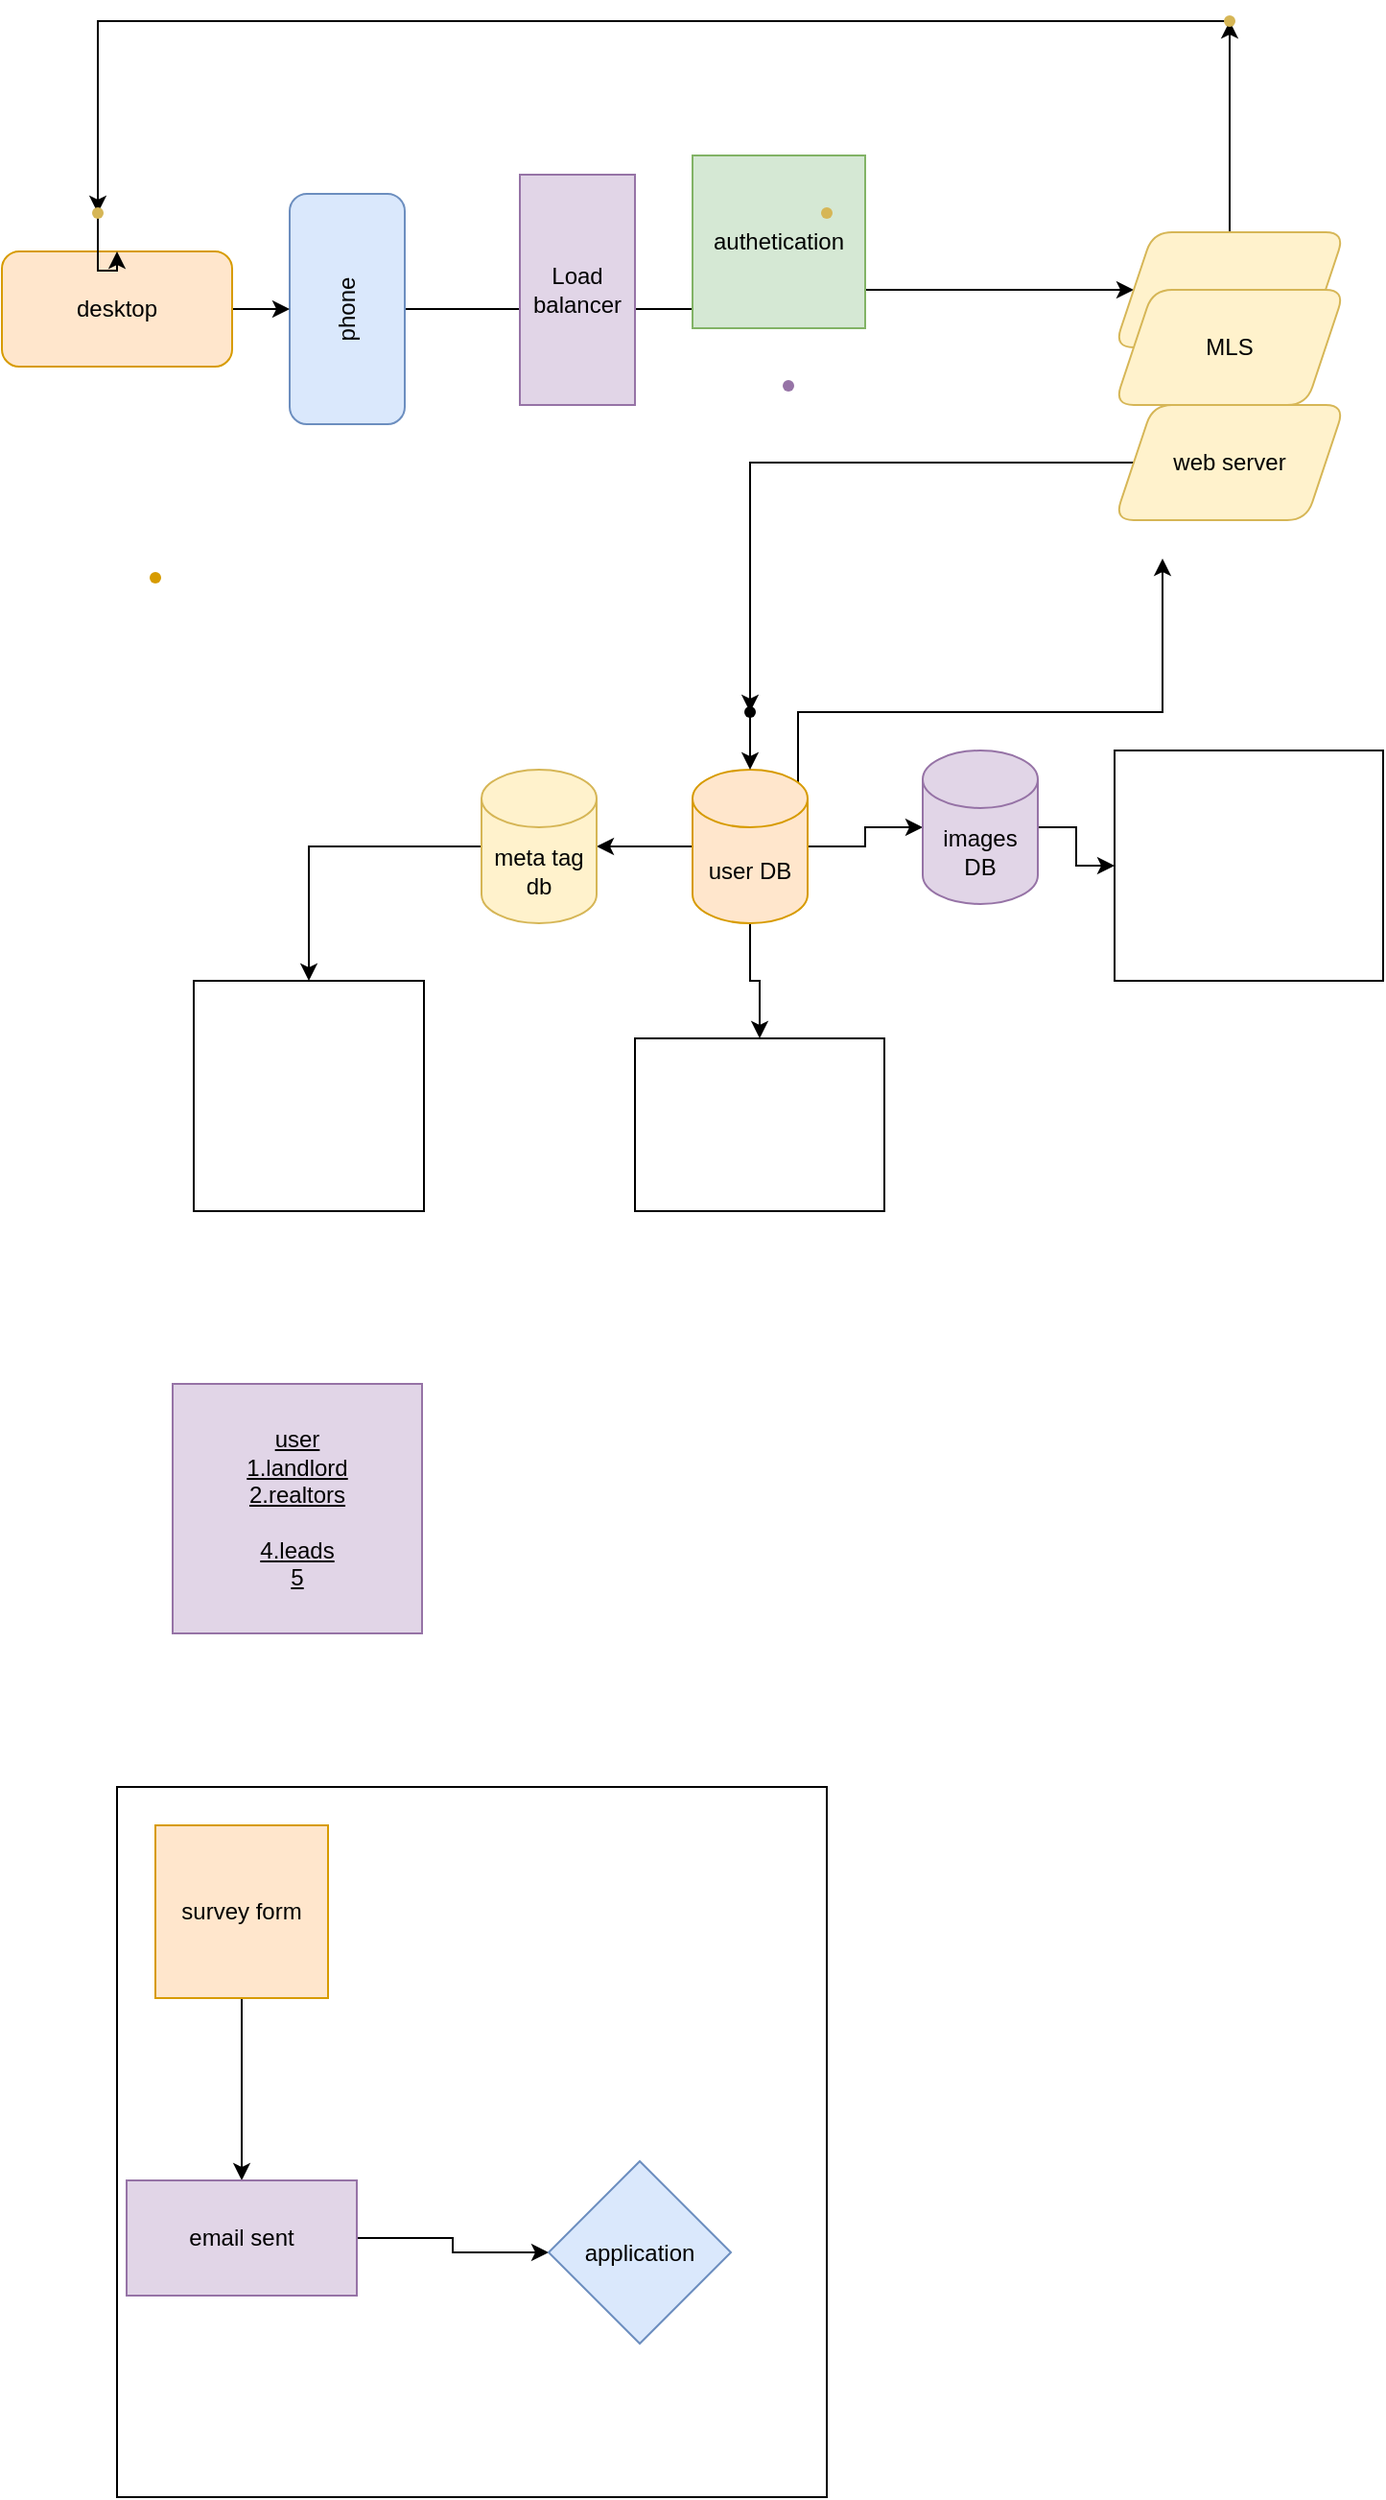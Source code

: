 <mxfile version="24.7.17">
  <diagram name="Page-1" id="EH5a1Qj8Cx54n27qNIUy">
    <mxGraphModel dx="2206" dy="1859" grid="1" gridSize="10" guides="1" tooltips="1" connect="1" arrows="1" fold="1" page="1" pageScale="1" pageWidth="850" pageHeight="1100" math="0" shadow="0">
      <root>
        <mxCell id="0" />
        <mxCell id="1" parent="0" />
        <mxCell id="-kl_pbeFkhA-RbGxBzvX-4" value="" style="edgeStyle=orthogonalEdgeStyle;rounded=0;orthogonalLoop=1;jettySize=auto;html=1;" edge="1" parent="1" source="-kl_pbeFkhA-RbGxBzvX-2" target="-kl_pbeFkhA-RbGxBzvX-3">
          <mxGeometry relative="1" as="geometry" />
        </mxCell>
        <mxCell id="-kl_pbeFkhA-RbGxBzvX-2" value="phone" style="rounded=1;whiteSpace=wrap;html=1;rotation=-90;fillColor=#dae8fc;strokeColor=#6c8ebf;" vertex="1" parent="1">
          <mxGeometry x="80" y="90" width="120" height="60" as="geometry" />
        </mxCell>
        <mxCell id="-kl_pbeFkhA-RbGxBzvX-46" value="" style="edgeStyle=orthogonalEdgeStyle;rounded=0;orthogonalLoop=1;jettySize=auto;html=1;" edge="1" parent="1" source="-kl_pbeFkhA-RbGxBzvX-3" target="-kl_pbeFkhA-RbGxBzvX-45">
          <mxGeometry relative="1" as="geometry" />
        </mxCell>
        <mxCell id="-kl_pbeFkhA-RbGxBzvX-3" value="" style="shape=parallelogram;perimeter=parallelogramPerimeter;whiteSpace=wrap;html=1;fixedSize=1;rounded=1;fillColor=#fff2cc;strokeColor=#d6b656;" vertex="1" parent="1">
          <mxGeometry x="540" y="80" width="120" height="60" as="geometry" />
        </mxCell>
        <mxCell id="-kl_pbeFkhA-RbGxBzvX-5" value="MLS" style="shape=parallelogram;perimeter=parallelogramPerimeter;whiteSpace=wrap;html=1;fixedSize=1;rounded=1;fillColor=#fff2cc;strokeColor=#d6b656;" vertex="1" parent="1">
          <mxGeometry x="540" y="110" width="120" height="60" as="geometry" />
        </mxCell>
        <mxCell id="-kl_pbeFkhA-RbGxBzvX-8" value="" style="edgeStyle=orthogonalEdgeStyle;rounded=0;orthogonalLoop=1;jettySize=auto;html=1;" edge="1" parent="1" source="-kl_pbeFkhA-RbGxBzvX-6" target="-kl_pbeFkhA-RbGxBzvX-7">
          <mxGeometry relative="1" as="geometry" />
        </mxCell>
        <mxCell id="-kl_pbeFkhA-RbGxBzvX-6" value="web server" style="shape=parallelogram;perimeter=parallelogramPerimeter;whiteSpace=wrap;html=1;fixedSize=1;rounded=1;fillColor=#fff2cc;strokeColor=#d6b656;" vertex="1" parent="1">
          <mxGeometry x="540" y="170" width="120" height="60" as="geometry" />
        </mxCell>
        <mxCell id="-kl_pbeFkhA-RbGxBzvX-50" value="" style="edgeStyle=orthogonalEdgeStyle;rounded=0;orthogonalLoop=1;jettySize=auto;html=1;entryX=0;entryY=1;entryDx=0;entryDy=0;exitX=1;exitY=0;exitDx=0;exitDy=15;exitPerimeter=0;" edge="1" parent="1" source="-kl_pbeFkhA-RbGxBzvX-9">
          <mxGeometry relative="1" as="geometry">
            <mxPoint x="395" y="350" as="sourcePoint" />
            <mxPoint x="565" y="250" as="targetPoint" />
            <Array as="points">
              <mxPoint x="375" y="375" />
              <mxPoint x="375" y="330" />
              <mxPoint x="565" y="330" />
            </Array>
          </mxGeometry>
        </mxCell>
        <mxCell id="-kl_pbeFkhA-RbGxBzvX-7" value="" style="shape=waypoint;sketch=0;size=6;pointerEvents=1;points=[];fillColor=default;resizable=0;rotatable=0;perimeter=centerPerimeter;snapToPoint=1;rounded=1;" vertex="1" parent="1">
          <mxGeometry x="340" y="320" width="20" height="20" as="geometry" />
        </mxCell>
        <mxCell id="-kl_pbeFkhA-RbGxBzvX-17" value="" style="edgeStyle=orthogonalEdgeStyle;rounded=0;orthogonalLoop=1;jettySize=auto;html=1;" edge="1" parent="1" source="-kl_pbeFkhA-RbGxBzvX-9" target="-kl_pbeFkhA-RbGxBzvX-16">
          <mxGeometry relative="1" as="geometry" />
        </mxCell>
        <mxCell id="-kl_pbeFkhA-RbGxBzvX-19" value="" style="edgeStyle=orthogonalEdgeStyle;rounded=0;orthogonalLoop=1;jettySize=auto;html=1;" edge="1" parent="1" source="-kl_pbeFkhA-RbGxBzvX-9" target="-kl_pbeFkhA-RbGxBzvX-11">
          <mxGeometry relative="1" as="geometry" />
        </mxCell>
        <mxCell id="-kl_pbeFkhA-RbGxBzvX-20" value="" style="edgeStyle=orthogonalEdgeStyle;rounded=0;orthogonalLoop=1;jettySize=auto;html=1;" edge="1" parent="1" source="-kl_pbeFkhA-RbGxBzvX-9" target="-kl_pbeFkhA-RbGxBzvX-10">
          <mxGeometry relative="1" as="geometry" />
        </mxCell>
        <mxCell id="-kl_pbeFkhA-RbGxBzvX-9" value="user DB" style="shape=cylinder3;whiteSpace=wrap;html=1;boundedLbl=1;backgroundOutline=1;size=15;fillColor=#ffe6cc;strokeColor=#d79b00;" vertex="1" parent="1">
          <mxGeometry x="320" y="360" width="60" height="80" as="geometry" />
        </mxCell>
        <mxCell id="-kl_pbeFkhA-RbGxBzvX-15" value="" style="edgeStyle=orthogonalEdgeStyle;rounded=0;orthogonalLoop=1;jettySize=auto;html=1;" edge="1" parent="1" source="-kl_pbeFkhA-RbGxBzvX-10" target="-kl_pbeFkhA-RbGxBzvX-14">
          <mxGeometry relative="1" as="geometry" />
        </mxCell>
        <mxCell id="-kl_pbeFkhA-RbGxBzvX-10" value="meta tag db" style="shape=cylinder3;whiteSpace=wrap;html=1;boundedLbl=1;backgroundOutline=1;size=15;fillColor=#fff2cc;strokeColor=#d6b656;" vertex="1" parent="1">
          <mxGeometry x="210" y="360" width="60" height="80" as="geometry" />
        </mxCell>
        <mxCell id="-kl_pbeFkhA-RbGxBzvX-22" value="" style="edgeStyle=orthogonalEdgeStyle;rounded=0;orthogonalLoop=1;jettySize=auto;html=1;" edge="1" parent="1" source="-kl_pbeFkhA-RbGxBzvX-11" target="-kl_pbeFkhA-RbGxBzvX-21">
          <mxGeometry relative="1" as="geometry" />
        </mxCell>
        <mxCell id="-kl_pbeFkhA-RbGxBzvX-11" value="images DB" style="shape=cylinder3;whiteSpace=wrap;html=1;boundedLbl=1;backgroundOutline=1;size=15;fillColor=#e1d5e7;strokeColor=#9673a6;" vertex="1" parent="1">
          <mxGeometry x="440" y="350" width="60" height="80" as="geometry" />
        </mxCell>
        <mxCell id="-kl_pbeFkhA-RbGxBzvX-30" value="" style="edgeStyle=orthogonalEdgeStyle;rounded=0;orthogonalLoop=1;jettySize=auto;html=1;" edge="1" parent="1" source="-kl_pbeFkhA-RbGxBzvX-13" target="-kl_pbeFkhA-RbGxBzvX-2">
          <mxGeometry relative="1" as="geometry" />
        </mxCell>
        <mxCell id="-kl_pbeFkhA-RbGxBzvX-13" value="desktop" style="rounded=1;whiteSpace=wrap;html=1;fillColor=#ffe6cc;strokeColor=#d79b00;" vertex="1" parent="1">
          <mxGeometry x="-40" y="90" width="120" height="60" as="geometry" />
        </mxCell>
        <mxCell id="-kl_pbeFkhA-RbGxBzvX-14" value="" style="whiteSpace=wrap;html=1;" vertex="1" parent="1">
          <mxGeometry x="60" y="470" width="120" height="120" as="geometry" />
        </mxCell>
        <mxCell id="-kl_pbeFkhA-RbGxBzvX-16" value="" style="whiteSpace=wrap;html=1;" vertex="1" parent="1">
          <mxGeometry x="290" y="500" width="130" height="90" as="geometry" />
        </mxCell>
        <mxCell id="-kl_pbeFkhA-RbGxBzvX-18" value="Load balancer" style="rounded=0;whiteSpace=wrap;html=1;direction=south;fillColor=#e1d5e7;strokeColor=#9673a6;" vertex="1" parent="1">
          <mxGeometry x="230" y="50" width="60" height="120" as="geometry" />
        </mxCell>
        <mxCell id="-kl_pbeFkhA-RbGxBzvX-21" value="" style="whiteSpace=wrap;html=1;" vertex="1" parent="1">
          <mxGeometry x="540" y="350" width="140" height="120" as="geometry" />
        </mxCell>
        <mxCell id="-kl_pbeFkhA-RbGxBzvX-25" value="" style="shape=waypoint;sketch=0;size=6;pointerEvents=1;points=[];fillColor=#ffe6cc;resizable=0;rotatable=0;perimeter=centerPerimeter;snapToPoint=1;strokeColor=#d79b00;rounded=1;" vertex="1" parent="1">
          <mxGeometry x="30" y="250" width="20" height="20" as="geometry" />
        </mxCell>
        <mxCell id="-kl_pbeFkhA-RbGxBzvX-28" value="" style="shape=waypoint;sketch=0;size=6;pointerEvents=1;points=[];fillColor=#e1d5e7;resizable=0;rotatable=0;perimeter=centerPerimeter;snapToPoint=1;strokeColor=#9673a6;" vertex="1" parent="1">
          <mxGeometry x="360" y="150" width="20" height="20" as="geometry" />
        </mxCell>
        <mxCell id="-kl_pbeFkhA-RbGxBzvX-31" value="authetication" style="whiteSpace=wrap;html=1;aspect=fixed;fillColor=#d5e8d4;strokeColor=#82b366;" vertex="1" parent="1">
          <mxGeometry x="320" y="40" width="90" height="90" as="geometry" />
        </mxCell>
        <mxCell id="-kl_pbeFkhA-RbGxBzvX-32" style="edgeStyle=orthogonalEdgeStyle;rounded=0;orthogonalLoop=1;jettySize=auto;html=1;entryX=0.5;entryY=0;entryDx=0;entryDy=0;entryPerimeter=0;" edge="1" parent="1" source="-kl_pbeFkhA-RbGxBzvX-7" target="-kl_pbeFkhA-RbGxBzvX-9">
          <mxGeometry relative="1" as="geometry" />
        </mxCell>
        <mxCell id="-kl_pbeFkhA-RbGxBzvX-33" value="&lt;u&gt;user&lt;/u&gt;&lt;div&gt;&lt;u&gt;1.landlord&lt;/u&gt;&lt;/div&gt;&lt;div&gt;&lt;u&gt;2.realtors&lt;/u&gt;&lt;/div&gt;&lt;div&gt;&lt;br&gt;&lt;/div&gt;&lt;div&gt;&lt;u&gt;4.leads&lt;/u&gt;&lt;/div&gt;&lt;div&gt;&lt;u&gt;5&lt;/u&gt;&lt;/div&gt;" style="whiteSpace=wrap;html=1;aspect=fixed;fillColor=#e1d5e7;strokeColor=#9673a6;" vertex="1" parent="1">
          <mxGeometry x="49" y="680" width="130" height="130" as="geometry" />
        </mxCell>
        <mxCell id="-kl_pbeFkhA-RbGxBzvX-34" value="" style="whiteSpace=wrap;html=1;aspect=fixed;" vertex="1" parent="1">
          <mxGeometry x="20" y="890" width="370" height="370" as="geometry" />
        </mxCell>
        <mxCell id="-kl_pbeFkhA-RbGxBzvX-37" value="" style="edgeStyle=orthogonalEdgeStyle;rounded=0;orthogonalLoop=1;jettySize=auto;html=1;" edge="1" parent="1" source="-kl_pbeFkhA-RbGxBzvX-35" target="-kl_pbeFkhA-RbGxBzvX-36">
          <mxGeometry relative="1" as="geometry" />
        </mxCell>
        <mxCell id="-kl_pbeFkhA-RbGxBzvX-35" value="survey form" style="whiteSpace=wrap;html=1;aspect=fixed;fillColor=#ffe6cc;strokeColor=#d79b00;" vertex="1" parent="1">
          <mxGeometry x="40" y="910" width="90" height="90" as="geometry" />
        </mxCell>
        <mxCell id="-kl_pbeFkhA-RbGxBzvX-39" value="" style="edgeStyle=orthogonalEdgeStyle;rounded=0;orthogonalLoop=1;jettySize=auto;html=1;" edge="1" parent="1" source="-kl_pbeFkhA-RbGxBzvX-36" target="-kl_pbeFkhA-RbGxBzvX-38">
          <mxGeometry relative="1" as="geometry" />
        </mxCell>
        <mxCell id="-kl_pbeFkhA-RbGxBzvX-36" value="email sent" style="whiteSpace=wrap;html=1;fillColor=#e1d5e7;strokeColor=#9673a6;" vertex="1" parent="1">
          <mxGeometry x="25" y="1095" width="120" height="60" as="geometry" />
        </mxCell>
        <mxCell id="-kl_pbeFkhA-RbGxBzvX-38" value="application" style="rhombus;whiteSpace=wrap;html=1;fillColor=#dae8fc;strokeColor=#6c8ebf;" vertex="1" parent="1">
          <mxGeometry x="245" y="1085" width="95" height="95" as="geometry" />
        </mxCell>
        <mxCell id="-kl_pbeFkhA-RbGxBzvX-40" value="" style="shape=waypoint;sketch=0;size=6;pointerEvents=1;points=[];fillColor=#fff2cc;resizable=0;rotatable=0;perimeter=centerPerimeter;snapToPoint=1;strokeColor=#d6b656;rounded=1;" vertex="1" parent="1">
          <mxGeometry x="380" y="60" width="20" height="20" as="geometry" />
        </mxCell>
        <mxCell id="-kl_pbeFkhA-RbGxBzvX-48" value="" style="edgeStyle=orthogonalEdgeStyle;rounded=0;orthogonalLoop=1;jettySize=auto;html=1;" edge="1" parent="1" source="-kl_pbeFkhA-RbGxBzvX-45" target="-kl_pbeFkhA-RbGxBzvX-47">
          <mxGeometry relative="1" as="geometry" />
        </mxCell>
        <mxCell id="-kl_pbeFkhA-RbGxBzvX-45" value="" style="shape=waypoint;sketch=0;size=6;pointerEvents=1;points=[];fillColor=#fff2cc;resizable=0;rotatable=0;perimeter=centerPerimeter;snapToPoint=1;strokeColor=#d6b656;rounded=1;" vertex="1" parent="1">
          <mxGeometry x="590" y="-40" width="20" height="20" as="geometry" />
        </mxCell>
        <mxCell id="-kl_pbeFkhA-RbGxBzvX-49" value="" style="edgeStyle=orthogonalEdgeStyle;rounded=0;orthogonalLoop=1;jettySize=auto;html=1;" edge="1" parent="1" source="-kl_pbeFkhA-RbGxBzvX-47" target="-kl_pbeFkhA-RbGxBzvX-13">
          <mxGeometry relative="1" as="geometry" />
        </mxCell>
        <mxCell id="-kl_pbeFkhA-RbGxBzvX-47" value="" style="shape=waypoint;sketch=0;size=6;pointerEvents=1;points=[];fillColor=#fff2cc;resizable=0;rotatable=0;perimeter=centerPerimeter;snapToPoint=1;strokeColor=#d6b656;rounded=1;" vertex="1" parent="1">
          <mxGeometry y="60" width="20" height="20" as="geometry" />
        </mxCell>
      </root>
    </mxGraphModel>
  </diagram>
</mxfile>
